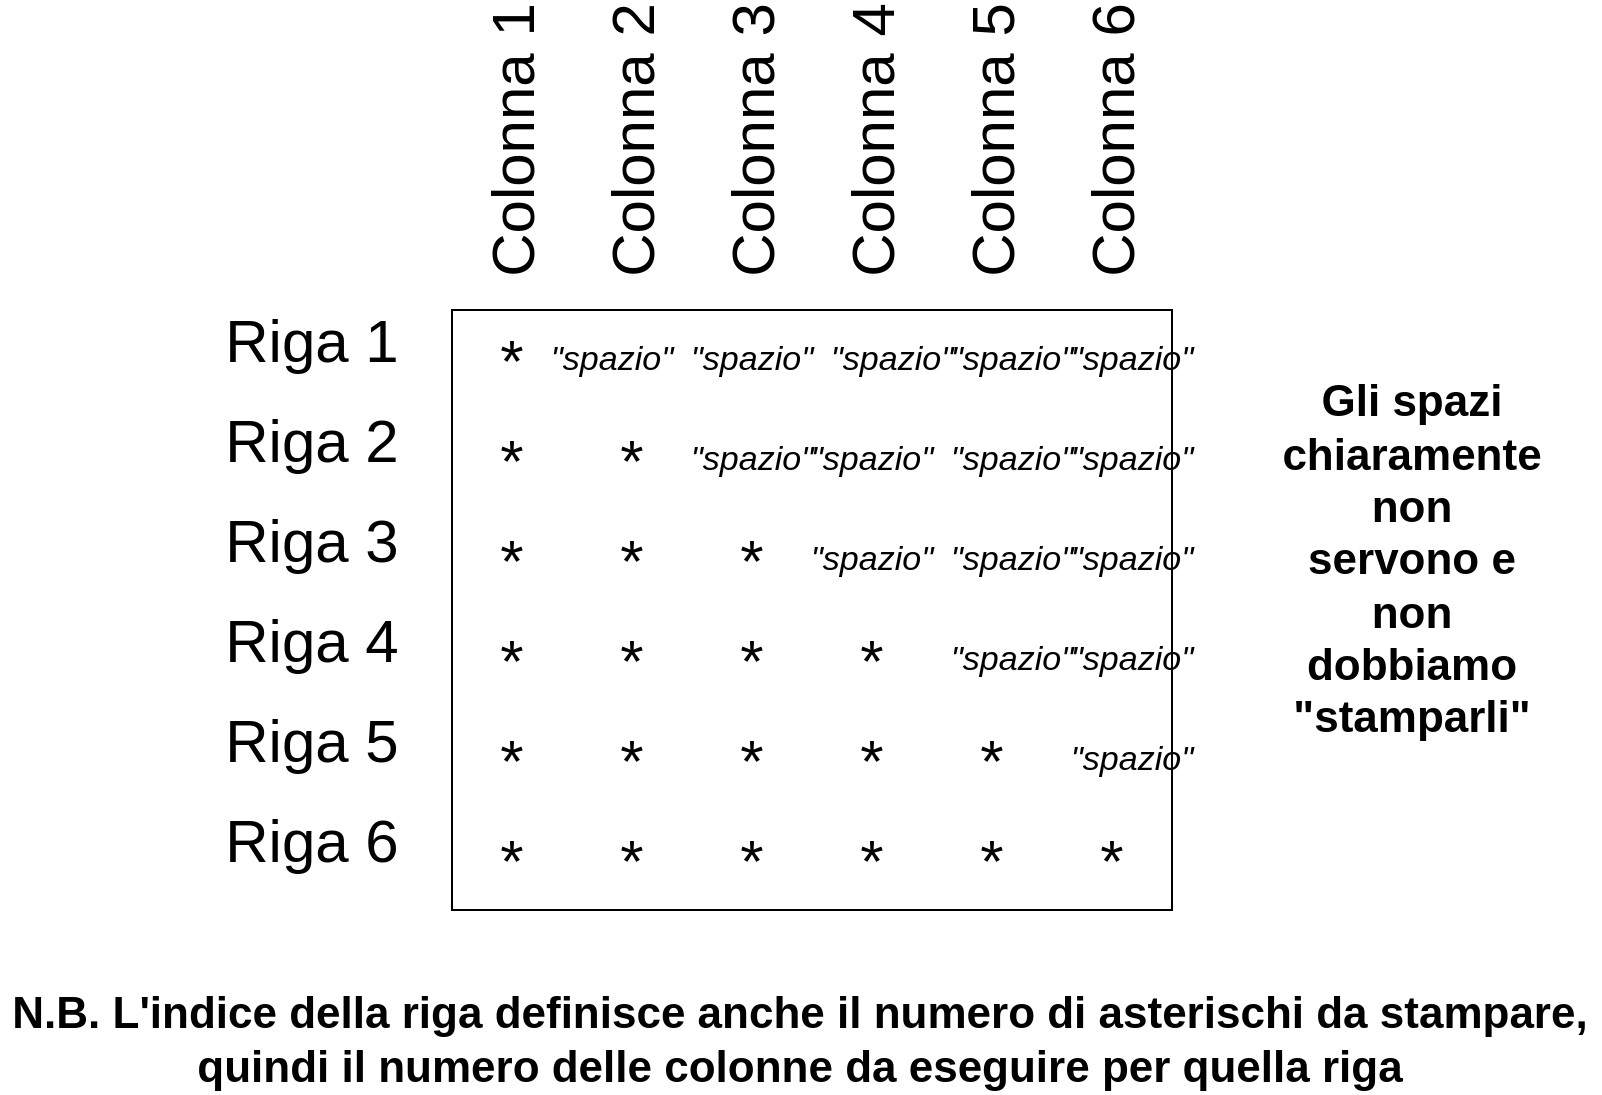<mxfile>
    <diagram id="CMdIjjxED-EuQOnv28zZ" name="Pagina-1">
        <mxGraphModel dx="903" dy="865" grid="1" gridSize="10" guides="1" tooltips="1" connect="1" arrows="1" fold="1" page="1" pageScale="1" pageWidth="827" pageHeight="1169" math="0" shadow="0">
            <root>
                <mxCell id="0"/>
                <mxCell id="1" parent="0"/>
                <mxCell id="2" value="" style="rounded=0;whiteSpace=wrap;html=1;" vertex="1" parent="1">
                    <mxGeometry x="240" y="270" width="360" height="300" as="geometry"/>
                </mxCell>
                <mxCell id="3" value="*" style="text;html=1;strokeColor=none;fillColor=none;align=center;verticalAlign=middle;whiteSpace=wrap;rounded=0;fontSize=30;" vertex="1" parent="1">
                    <mxGeometry x="240" y="270" width="60" height="50" as="geometry"/>
                </mxCell>
                <mxCell id="5" value="*" style="text;html=1;strokeColor=none;fillColor=none;align=center;verticalAlign=middle;whiteSpace=wrap;rounded=0;fontSize=30;" vertex="1" parent="1">
                    <mxGeometry x="240" y="320" width="60" height="50" as="geometry"/>
                </mxCell>
                <mxCell id="6" value="*" style="text;html=1;strokeColor=none;fillColor=none;align=center;verticalAlign=middle;whiteSpace=wrap;rounded=0;fontSize=30;" vertex="1" parent="1">
                    <mxGeometry x="300" y="320" width="60" height="50" as="geometry"/>
                </mxCell>
                <mxCell id="8" value="*" style="text;html=1;strokeColor=none;fillColor=none;align=center;verticalAlign=middle;whiteSpace=wrap;rounded=0;fontSize=30;" vertex="1" parent="1">
                    <mxGeometry x="240" y="370" width="60" height="50" as="geometry"/>
                </mxCell>
                <mxCell id="9" value="*" style="text;html=1;strokeColor=none;fillColor=none;align=center;verticalAlign=middle;whiteSpace=wrap;rounded=0;fontSize=30;" vertex="1" parent="1">
                    <mxGeometry x="300" y="370" width="60" height="50" as="geometry"/>
                </mxCell>
                <mxCell id="10" value="*" style="text;html=1;strokeColor=none;fillColor=none;align=center;verticalAlign=middle;whiteSpace=wrap;rounded=0;fontSize=30;" vertex="1" parent="1">
                    <mxGeometry x="360" y="370" width="60" height="50" as="geometry"/>
                </mxCell>
                <mxCell id="11" value="*" style="text;html=1;strokeColor=none;fillColor=none;align=center;verticalAlign=middle;whiteSpace=wrap;rounded=0;fontSize=30;" vertex="1" parent="1">
                    <mxGeometry x="240" y="420" width="60" height="50" as="geometry"/>
                </mxCell>
                <mxCell id="12" value="*" style="text;html=1;strokeColor=none;fillColor=none;align=center;verticalAlign=middle;whiteSpace=wrap;rounded=0;fontSize=30;" vertex="1" parent="1">
                    <mxGeometry x="300" y="420" width="60" height="50" as="geometry"/>
                </mxCell>
                <mxCell id="13" value="*" style="text;html=1;strokeColor=none;fillColor=none;align=center;verticalAlign=middle;whiteSpace=wrap;rounded=0;fontSize=30;" vertex="1" parent="1">
                    <mxGeometry x="360" y="420" width="60" height="50" as="geometry"/>
                </mxCell>
                <mxCell id="14" value="*" style="text;html=1;strokeColor=none;fillColor=none;align=center;verticalAlign=middle;whiteSpace=wrap;rounded=0;fontSize=30;" vertex="1" parent="1">
                    <mxGeometry x="420" y="420" width="60" height="50" as="geometry"/>
                </mxCell>
                <mxCell id="15" value="*" style="text;html=1;strokeColor=none;fillColor=none;align=center;verticalAlign=middle;whiteSpace=wrap;rounded=0;fontSize=30;" vertex="1" parent="1">
                    <mxGeometry x="480" y="470" width="60" height="50" as="geometry"/>
                </mxCell>
                <mxCell id="17" value="*" style="text;html=1;strokeColor=none;fillColor=none;align=center;verticalAlign=middle;whiteSpace=wrap;rounded=0;fontSize=30;" vertex="1" parent="1">
                    <mxGeometry x="240" y="470" width="60" height="50" as="geometry"/>
                </mxCell>
                <mxCell id="18" value="*" style="text;html=1;strokeColor=none;fillColor=none;align=center;verticalAlign=middle;whiteSpace=wrap;rounded=0;fontSize=30;" vertex="1" parent="1">
                    <mxGeometry x="300" y="470" width="60" height="50" as="geometry"/>
                </mxCell>
                <mxCell id="19" value="*" style="text;html=1;strokeColor=none;fillColor=none;align=center;verticalAlign=middle;whiteSpace=wrap;rounded=0;fontSize=30;" vertex="1" parent="1">
                    <mxGeometry x="360" y="470" width="60" height="50" as="geometry"/>
                </mxCell>
                <mxCell id="20" value="*" style="text;html=1;strokeColor=none;fillColor=none;align=center;verticalAlign=middle;whiteSpace=wrap;rounded=0;fontSize=30;" vertex="1" parent="1">
                    <mxGeometry x="420" y="470" width="60" height="50" as="geometry"/>
                </mxCell>
                <mxCell id="21" value="*" style="text;html=1;strokeColor=none;fillColor=none;align=center;verticalAlign=middle;whiteSpace=wrap;rounded=0;fontSize=30;" vertex="1" parent="1">
                    <mxGeometry x="480" y="520" width="60" height="50" as="geometry"/>
                </mxCell>
                <mxCell id="22" value="*" style="text;html=1;strokeColor=none;fillColor=none;align=center;verticalAlign=middle;whiteSpace=wrap;rounded=0;fontSize=30;" vertex="1" parent="1">
                    <mxGeometry x="240" y="520" width="60" height="50" as="geometry"/>
                </mxCell>
                <mxCell id="23" value="*" style="text;html=1;strokeColor=none;fillColor=none;align=center;verticalAlign=middle;whiteSpace=wrap;rounded=0;fontSize=30;" vertex="1" parent="1">
                    <mxGeometry x="300" y="520" width="60" height="50" as="geometry"/>
                </mxCell>
                <mxCell id="24" value="*" style="text;html=1;strokeColor=none;fillColor=none;align=center;verticalAlign=middle;whiteSpace=wrap;rounded=0;fontSize=30;" vertex="1" parent="1">
                    <mxGeometry x="360" y="520" width="60" height="50" as="geometry"/>
                </mxCell>
                <mxCell id="25" value="*" style="text;html=1;strokeColor=none;fillColor=none;align=center;verticalAlign=middle;whiteSpace=wrap;rounded=0;fontSize=30;" vertex="1" parent="1">
                    <mxGeometry x="420" y="520" width="60" height="50" as="geometry"/>
                </mxCell>
                <mxCell id="26" value="*" style="text;html=1;strokeColor=none;fillColor=none;align=center;verticalAlign=middle;whiteSpace=wrap;rounded=0;fontSize=30;" vertex="1" parent="1">
                    <mxGeometry x="540" y="520" width="60" height="50" as="geometry"/>
                </mxCell>
                <mxCell id="27" value="Riga 1" style="text;html=1;strokeColor=none;fillColor=none;align=center;verticalAlign=middle;whiteSpace=wrap;rounded=0;fontSize=30;" vertex="1" parent="1">
                    <mxGeometry x="120" y="270" width="100" height="30" as="geometry"/>
                </mxCell>
                <mxCell id="28" value="Riga 2" style="text;html=1;strokeColor=none;fillColor=none;align=center;verticalAlign=middle;whiteSpace=wrap;rounded=0;fontSize=30;" vertex="1" parent="1">
                    <mxGeometry x="120" y="320" width="100" height="30" as="geometry"/>
                </mxCell>
                <mxCell id="29" value="Riga 3" style="text;html=1;strokeColor=none;fillColor=none;align=center;verticalAlign=middle;whiteSpace=wrap;rounded=0;fontSize=30;" vertex="1" parent="1">
                    <mxGeometry x="120" y="370" width="100" height="30" as="geometry"/>
                </mxCell>
                <mxCell id="30" value="Riga 4" style="text;html=1;strokeColor=none;fillColor=none;align=center;verticalAlign=middle;whiteSpace=wrap;rounded=0;fontSize=30;" vertex="1" parent="1">
                    <mxGeometry x="120" y="420" width="100" height="30" as="geometry"/>
                </mxCell>
                <mxCell id="31" value="Riga 5" style="text;html=1;strokeColor=none;fillColor=none;align=center;verticalAlign=middle;whiteSpace=wrap;rounded=0;fontSize=30;" vertex="1" parent="1">
                    <mxGeometry x="120" y="470" width="100" height="30" as="geometry"/>
                </mxCell>
                <mxCell id="32" value="Riga 6" style="text;html=1;strokeColor=none;fillColor=none;align=center;verticalAlign=middle;whiteSpace=wrap;rounded=0;fontSize=30;" vertex="1" parent="1">
                    <mxGeometry x="120" y="520" width="100" height="30" as="geometry"/>
                </mxCell>
                <mxCell id="33" value="Colonna 1" style="text;html=1;strokeColor=none;fillColor=none;align=center;verticalAlign=middle;whiteSpace=wrap;rounded=0;fontSize=30;rotation=-90;" vertex="1" parent="1">
                    <mxGeometry x="200" y="170" width="140" height="30" as="geometry"/>
                </mxCell>
                <mxCell id="34" value="Colonna 2" style="text;html=1;strokeColor=none;fillColor=none;align=center;verticalAlign=middle;whiteSpace=wrap;rounded=0;fontSize=30;rotation=-90;" vertex="1" parent="1">
                    <mxGeometry x="260" y="170" width="140" height="30" as="geometry"/>
                </mxCell>
                <mxCell id="35" value="Colonna 3" style="text;html=1;strokeColor=none;fillColor=none;align=center;verticalAlign=middle;whiteSpace=wrap;rounded=0;fontSize=30;rotation=-90;" vertex="1" parent="1">
                    <mxGeometry x="320" y="170" width="140" height="30" as="geometry"/>
                </mxCell>
                <mxCell id="36" value="Colonna 4" style="text;html=1;strokeColor=none;fillColor=none;align=center;verticalAlign=middle;whiteSpace=wrap;rounded=0;fontSize=30;rotation=-90;" vertex="1" parent="1">
                    <mxGeometry x="380" y="170" width="140" height="30" as="geometry"/>
                </mxCell>
                <mxCell id="37" value="Colonna 5" style="text;html=1;strokeColor=none;fillColor=none;align=center;verticalAlign=middle;whiteSpace=wrap;rounded=0;fontSize=30;rotation=-90;" vertex="1" parent="1">
                    <mxGeometry x="440" y="170" width="140" height="30" as="geometry"/>
                </mxCell>
                <mxCell id="38" value="Colonna 6" style="text;html=1;strokeColor=none;fillColor=none;align=center;verticalAlign=middle;whiteSpace=wrap;rounded=0;fontSize=30;rotation=-90;" vertex="1" parent="1">
                    <mxGeometry x="500" y="170" width="140" height="30" as="geometry"/>
                </mxCell>
                <mxCell id="39" value="&quot;spazio&quot;" style="text;html=1;strokeColor=none;fillColor=none;align=center;verticalAlign=middle;whiteSpace=wrap;rounded=0;fontSize=17;fontStyle=2" vertex="1" parent="1">
                    <mxGeometry x="290" y="280" width="60" height="30" as="geometry"/>
                </mxCell>
                <mxCell id="40" value="&quot;spazio&quot;" style="text;html=1;strokeColor=none;fillColor=none;align=center;verticalAlign=middle;whiteSpace=wrap;rounded=0;fontSize=17;fontStyle=2" vertex="1" parent="1">
                    <mxGeometry x="360" y="280" width="60" height="30" as="geometry"/>
                </mxCell>
                <mxCell id="41" value="&quot;spazio&quot;" style="text;html=1;strokeColor=none;fillColor=none;align=center;verticalAlign=middle;whiteSpace=wrap;rounded=0;fontSize=17;fontStyle=2" vertex="1" parent="1">
                    <mxGeometry x="360" y="330" width="60" height="30" as="geometry"/>
                </mxCell>
                <mxCell id="42" value="&quot;spazio&quot;" style="text;html=1;strokeColor=none;fillColor=none;align=center;verticalAlign=middle;whiteSpace=wrap;rounded=0;fontSize=17;fontStyle=2" vertex="1" parent="1">
                    <mxGeometry x="420" y="330" width="60" height="30" as="geometry"/>
                </mxCell>
                <mxCell id="43" value="&quot;spazio&quot;" style="text;html=1;strokeColor=none;fillColor=none;align=center;verticalAlign=middle;whiteSpace=wrap;rounded=0;fontSize=17;fontStyle=2" vertex="1" parent="1">
                    <mxGeometry x="420" y="380" width="60" height="30" as="geometry"/>
                </mxCell>
                <mxCell id="44" value="&quot;spazio&quot;" style="text;html=1;strokeColor=none;fillColor=none;align=center;verticalAlign=middle;whiteSpace=wrap;rounded=0;fontSize=17;fontStyle=2" vertex="1" parent="1">
                    <mxGeometry x="430" y="280" width="60" height="30" as="geometry"/>
                </mxCell>
                <mxCell id="45" value="&quot;spazio&quot;" style="text;html=1;strokeColor=none;fillColor=none;align=center;verticalAlign=middle;whiteSpace=wrap;rounded=0;fontSize=17;fontStyle=2" vertex="1" parent="1">
                    <mxGeometry x="490" y="280" width="60" height="30" as="geometry"/>
                </mxCell>
                <mxCell id="46" value="&quot;spazio&quot;" style="text;html=1;strokeColor=none;fillColor=none;align=center;verticalAlign=middle;whiteSpace=wrap;rounded=0;fontSize=17;fontStyle=2" vertex="1" parent="1">
                    <mxGeometry x="550" y="280" width="60" height="30" as="geometry"/>
                </mxCell>
                <mxCell id="47" value="&quot;spazio&quot;" style="text;html=1;strokeColor=none;fillColor=none;align=center;verticalAlign=middle;whiteSpace=wrap;rounded=0;fontSize=17;fontStyle=2" vertex="1" parent="1">
                    <mxGeometry x="490" y="330" width="60" height="30" as="geometry"/>
                </mxCell>
                <mxCell id="48" value="&quot;spazio&quot;" style="text;html=1;strokeColor=none;fillColor=none;align=center;verticalAlign=middle;whiteSpace=wrap;rounded=0;fontSize=17;fontStyle=2" vertex="1" parent="1">
                    <mxGeometry x="550" y="330" width="60" height="30" as="geometry"/>
                </mxCell>
                <mxCell id="49" value="&quot;spazio&quot;" style="text;html=1;strokeColor=none;fillColor=none;align=center;verticalAlign=middle;whiteSpace=wrap;rounded=0;fontSize=17;fontStyle=2" vertex="1" parent="1">
                    <mxGeometry x="490" y="380" width="60" height="30" as="geometry"/>
                </mxCell>
                <mxCell id="50" value="&quot;spazio&quot;" style="text;html=1;strokeColor=none;fillColor=none;align=center;verticalAlign=middle;whiteSpace=wrap;rounded=0;fontSize=17;fontStyle=2" vertex="1" parent="1">
                    <mxGeometry x="490" y="430" width="60" height="30" as="geometry"/>
                </mxCell>
                <mxCell id="51" value="&quot;spazio&quot;" style="text;html=1;strokeColor=none;fillColor=none;align=center;verticalAlign=middle;whiteSpace=wrap;rounded=0;fontSize=17;fontStyle=2" vertex="1" parent="1">
                    <mxGeometry x="550" y="480" width="60" height="30" as="geometry"/>
                </mxCell>
                <mxCell id="52" value="&quot;spazio&quot;" style="text;html=1;strokeColor=none;fillColor=none;align=center;verticalAlign=middle;whiteSpace=wrap;rounded=0;fontSize=17;fontStyle=2" vertex="1" parent="1">
                    <mxGeometry x="550" y="380" width="60" height="30" as="geometry"/>
                </mxCell>
                <mxCell id="53" value="&quot;spazio&quot;" style="text;html=1;strokeColor=none;fillColor=none;align=center;verticalAlign=middle;whiteSpace=wrap;rounded=0;fontSize=17;fontStyle=2" vertex="1" parent="1">
                    <mxGeometry x="550" y="430" width="60" height="30" as="geometry"/>
                </mxCell>
                <mxCell id="54" value="Gli spazi chiaramente non servono e non dobbiamo &quot;stamparli&quot;" style="text;html=1;strokeColor=none;fillColor=none;align=center;verticalAlign=middle;whiteSpace=wrap;rounded=0;labelBorderColor=none;fontSize=22;fontStyle=1" vertex="1" parent="1">
                    <mxGeometry x="690" y="380" width="60" height="30" as="geometry"/>
                </mxCell>
                <mxCell id="55" value="N.B. L'indice della riga definisce anche il numero di asterischi da stampare, quindi il numero delle colonne da eseguire per quella riga" style="text;html=1;strokeColor=none;fillColor=none;align=center;verticalAlign=middle;whiteSpace=wrap;rounded=0;labelBorderColor=none;fontSize=22;fontStyle=1" vertex="1" parent="1">
                    <mxGeometry x="14" y="620" width="800" height="30" as="geometry"/>
                </mxCell>
            </root>
        </mxGraphModel>
    </diagram>
</mxfile>